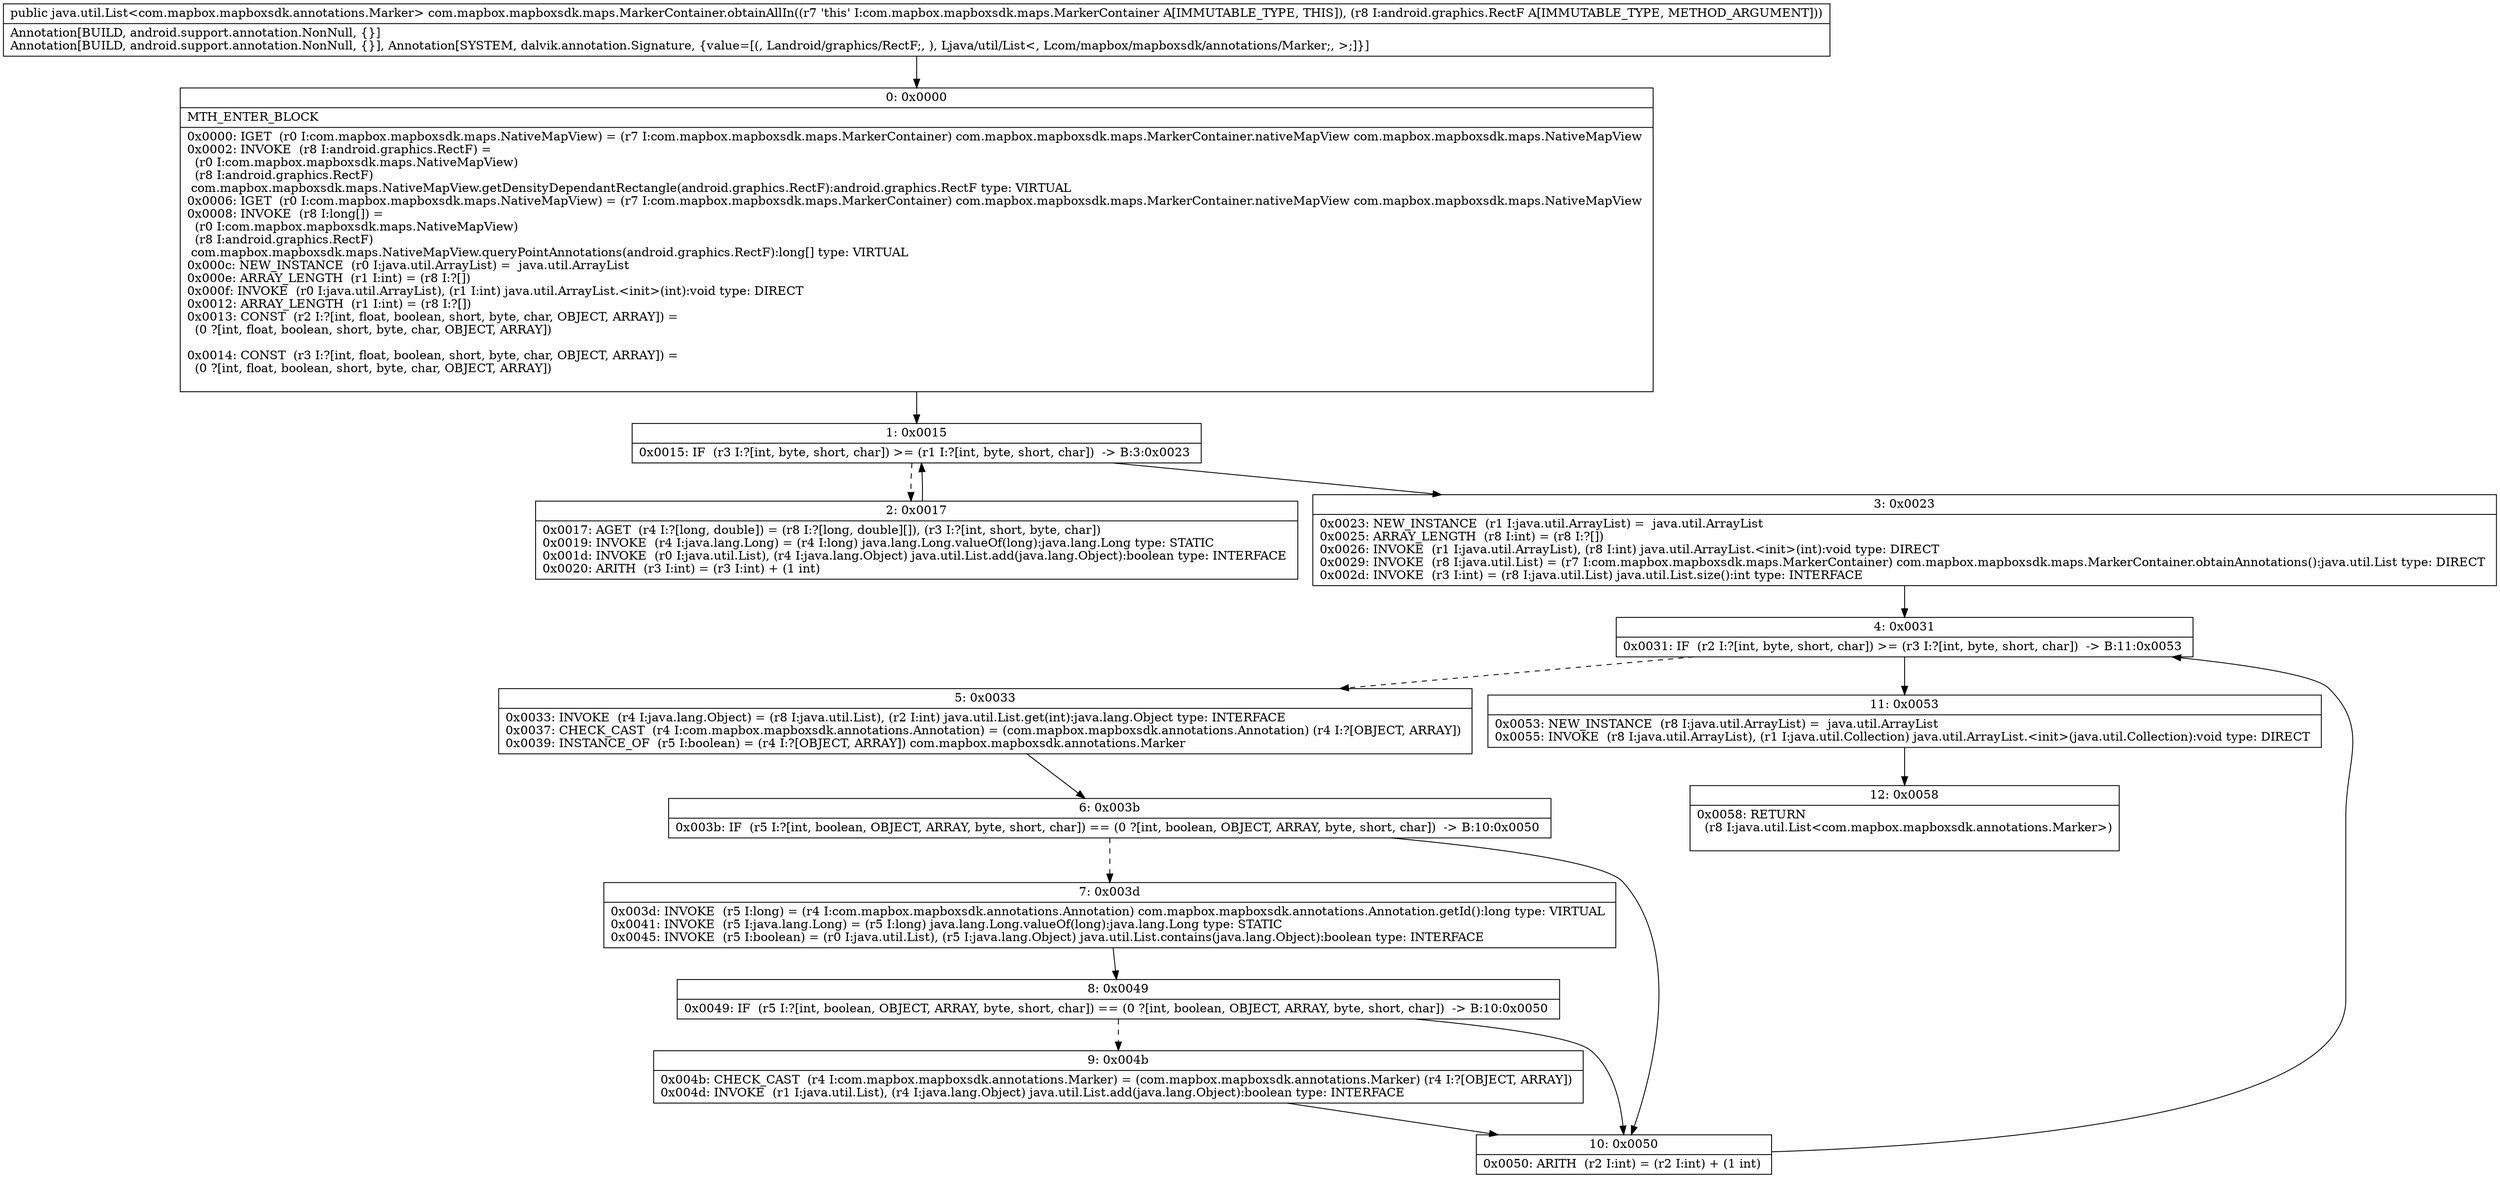 digraph "CFG forcom.mapbox.mapboxsdk.maps.MarkerContainer.obtainAllIn(Landroid\/graphics\/RectF;)Ljava\/util\/List;" {
Node_0 [shape=record,label="{0\:\ 0x0000|MTH_ENTER_BLOCK\l|0x0000: IGET  (r0 I:com.mapbox.mapboxsdk.maps.NativeMapView) = (r7 I:com.mapbox.mapboxsdk.maps.MarkerContainer) com.mapbox.mapboxsdk.maps.MarkerContainer.nativeMapView com.mapbox.mapboxsdk.maps.NativeMapView \l0x0002: INVOKE  (r8 I:android.graphics.RectF) = \l  (r0 I:com.mapbox.mapboxsdk.maps.NativeMapView)\l  (r8 I:android.graphics.RectF)\l com.mapbox.mapboxsdk.maps.NativeMapView.getDensityDependantRectangle(android.graphics.RectF):android.graphics.RectF type: VIRTUAL \l0x0006: IGET  (r0 I:com.mapbox.mapboxsdk.maps.NativeMapView) = (r7 I:com.mapbox.mapboxsdk.maps.MarkerContainer) com.mapbox.mapboxsdk.maps.MarkerContainer.nativeMapView com.mapbox.mapboxsdk.maps.NativeMapView \l0x0008: INVOKE  (r8 I:long[]) = \l  (r0 I:com.mapbox.mapboxsdk.maps.NativeMapView)\l  (r8 I:android.graphics.RectF)\l com.mapbox.mapboxsdk.maps.NativeMapView.queryPointAnnotations(android.graphics.RectF):long[] type: VIRTUAL \l0x000c: NEW_INSTANCE  (r0 I:java.util.ArrayList) =  java.util.ArrayList \l0x000e: ARRAY_LENGTH  (r1 I:int) = (r8 I:?[]) \l0x000f: INVOKE  (r0 I:java.util.ArrayList), (r1 I:int) java.util.ArrayList.\<init\>(int):void type: DIRECT \l0x0012: ARRAY_LENGTH  (r1 I:int) = (r8 I:?[]) \l0x0013: CONST  (r2 I:?[int, float, boolean, short, byte, char, OBJECT, ARRAY]) = \l  (0 ?[int, float, boolean, short, byte, char, OBJECT, ARRAY])\l \l0x0014: CONST  (r3 I:?[int, float, boolean, short, byte, char, OBJECT, ARRAY]) = \l  (0 ?[int, float, boolean, short, byte, char, OBJECT, ARRAY])\l \l}"];
Node_1 [shape=record,label="{1\:\ 0x0015|0x0015: IF  (r3 I:?[int, byte, short, char]) \>= (r1 I:?[int, byte, short, char])  \-\> B:3:0x0023 \l}"];
Node_2 [shape=record,label="{2\:\ 0x0017|0x0017: AGET  (r4 I:?[long, double]) = (r8 I:?[long, double][]), (r3 I:?[int, short, byte, char]) \l0x0019: INVOKE  (r4 I:java.lang.Long) = (r4 I:long) java.lang.Long.valueOf(long):java.lang.Long type: STATIC \l0x001d: INVOKE  (r0 I:java.util.List), (r4 I:java.lang.Object) java.util.List.add(java.lang.Object):boolean type: INTERFACE \l0x0020: ARITH  (r3 I:int) = (r3 I:int) + (1 int) \l}"];
Node_3 [shape=record,label="{3\:\ 0x0023|0x0023: NEW_INSTANCE  (r1 I:java.util.ArrayList) =  java.util.ArrayList \l0x0025: ARRAY_LENGTH  (r8 I:int) = (r8 I:?[]) \l0x0026: INVOKE  (r1 I:java.util.ArrayList), (r8 I:int) java.util.ArrayList.\<init\>(int):void type: DIRECT \l0x0029: INVOKE  (r8 I:java.util.List) = (r7 I:com.mapbox.mapboxsdk.maps.MarkerContainer) com.mapbox.mapboxsdk.maps.MarkerContainer.obtainAnnotations():java.util.List type: DIRECT \l0x002d: INVOKE  (r3 I:int) = (r8 I:java.util.List) java.util.List.size():int type: INTERFACE \l}"];
Node_4 [shape=record,label="{4\:\ 0x0031|0x0031: IF  (r2 I:?[int, byte, short, char]) \>= (r3 I:?[int, byte, short, char])  \-\> B:11:0x0053 \l}"];
Node_5 [shape=record,label="{5\:\ 0x0033|0x0033: INVOKE  (r4 I:java.lang.Object) = (r8 I:java.util.List), (r2 I:int) java.util.List.get(int):java.lang.Object type: INTERFACE \l0x0037: CHECK_CAST  (r4 I:com.mapbox.mapboxsdk.annotations.Annotation) = (com.mapbox.mapboxsdk.annotations.Annotation) (r4 I:?[OBJECT, ARRAY]) \l0x0039: INSTANCE_OF  (r5 I:boolean) = (r4 I:?[OBJECT, ARRAY]) com.mapbox.mapboxsdk.annotations.Marker \l}"];
Node_6 [shape=record,label="{6\:\ 0x003b|0x003b: IF  (r5 I:?[int, boolean, OBJECT, ARRAY, byte, short, char]) == (0 ?[int, boolean, OBJECT, ARRAY, byte, short, char])  \-\> B:10:0x0050 \l}"];
Node_7 [shape=record,label="{7\:\ 0x003d|0x003d: INVOKE  (r5 I:long) = (r4 I:com.mapbox.mapboxsdk.annotations.Annotation) com.mapbox.mapboxsdk.annotations.Annotation.getId():long type: VIRTUAL \l0x0041: INVOKE  (r5 I:java.lang.Long) = (r5 I:long) java.lang.Long.valueOf(long):java.lang.Long type: STATIC \l0x0045: INVOKE  (r5 I:boolean) = (r0 I:java.util.List), (r5 I:java.lang.Object) java.util.List.contains(java.lang.Object):boolean type: INTERFACE \l}"];
Node_8 [shape=record,label="{8\:\ 0x0049|0x0049: IF  (r5 I:?[int, boolean, OBJECT, ARRAY, byte, short, char]) == (0 ?[int, boolean, OBJECT, ARRAY, byte, short, char])  \-\> B:10:0x0050 \l}"];
Node_9 [shape=record,label="{9\:\ 0x004b|0x004b: CHECK_CAST  (r4 I:com.mapbox.mapboxsdk.annotations.Marker) = (com.mapbox.mapboxsdk.annotations.Marker) (r4 I:?[OBJECT, ARRAY]) \l0x004d: INVOKE  (r1 I:java.util.List), (r4 I:java.lang.Object) java.util.List.add(java.lang.Object):boolean type: INTERFACE \l}"];
Node_10 [shape=record,label="{10\:\ 0x0050|0x0050: ARITH  (r2 I:int) = (r2 I:int) + (1 int) \l}"];
Node_11 [shape=record,label="{11\:\ 0x0053|0x0053: NEW_INSTANCE  (r8 I:java.util.ArrayList) =  java.util.ArrayList \l0x0055: INVOKE  (r8 I:java.util.ArrayList), (r1 I:java.util.Collection) java.util.ArrayList.\<init\>(java.util.Collection):void type: DIRECT \l}"];
Node_12 [shape=record,label="{12\:\ 0x0058|0x0058: RETURN  \l  (r8 I:java.util.List\<com.mapbox.mapboxsdk.annotations.Marker\>)\l \l}"];
MethodNode[shape=record,label="{public java.util.List\<com.mapbox.mapboxsdk.annotations.Marker\> com.mapbox.mapboxsdk.maps.MarkerContainer.obtainAllIn((r7 'this' I:com.mapbox.mapboxsdk.maps.MarkerContainer A[IMMUTABLE_TYPE, THIS]), (r8 I:android.graphics.RectF A[IMMUTABLE_TYPE, METHOD_ARGUMENT]))  | Annotation[BUILD, android.support.annotation.NonNull, \{\}]\lAnnotation[BUILD, android.support.annotation.NonNull, \{\}], Annotation[SYSTEM, dalvik.annotation.Signature, \{value=[(, Landroid\/graphics\/RectF;, ), Ljava\/util\/List\<, Lcom\/mapbox\/mapboxsdk\/annotations\/Marker;, \>;]\}]\l}"];
MethodNode -> Node_0;
Node_0 -> Node_1;
Node_1 -> Node_2[style=dashed];
Node_1 -> Node_3;
Node_2 -> Node_1;
Node_3 -> Node_4;
Node_4 -> Node_5[style=dashed];
Node_4 -> Node_11;
Node_5 -> Node_6;
Node_6 -> Node_7[style=dashed];
Node_6 -> Node_10;
Node_7 -> Node_8;
Node_8 -> Node_9[style=dashed];
Node_8 -> Node_10;
Node_9 -> Node_10;
Node_10 -> Node_4;
Node_11 -> Node_12;
}

